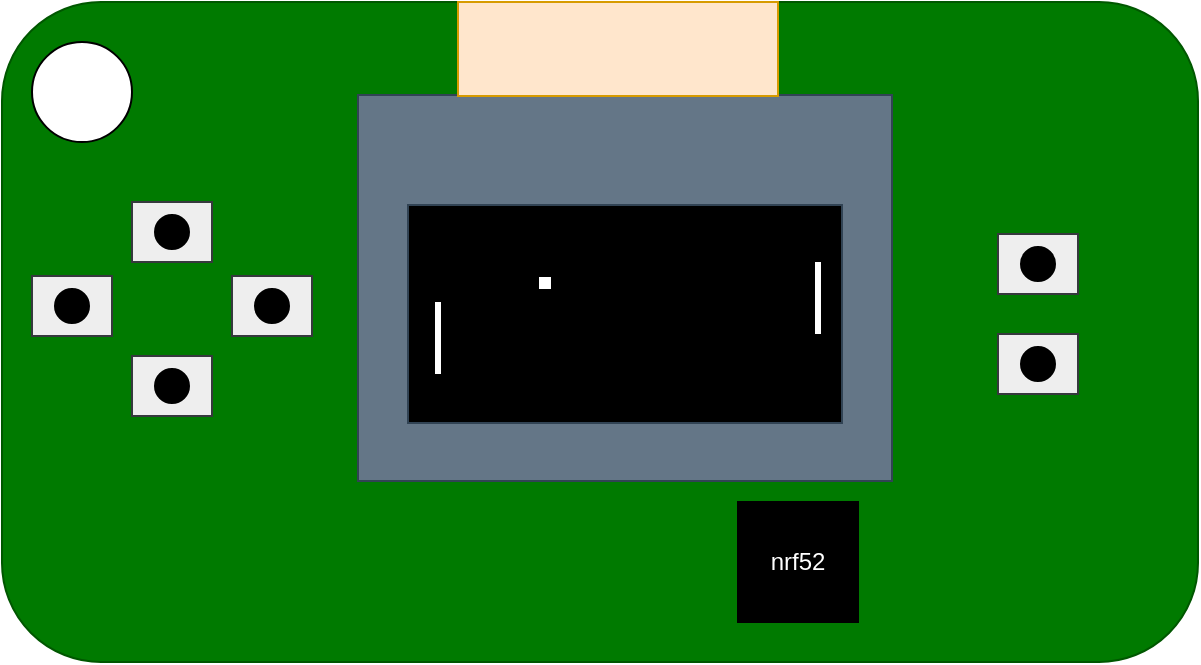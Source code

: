 <mxfile version="20.7.4" type="device"><diagram id="BsRCj93kudC3uUnsjZiU" name="Page-1"><mxGraphModel dx="989" dy="546" grid="1" gridSize="10" guides="1" tooltips="1" connect="1" arrows="1" fold="1" page="1" pageScale="1" pageWidth="1169" pageHeight="827" math="0" shadow="0"><root><mxCell id="0"/><mxCell id="1" parent="0"/><mxCell id="20O2V24l1vJA8Wf-KVOs-1" value="" style="rounded=1;whiteSpace=wrap;html=1;fillColor=#007A00;strokeColor=#005700;fontColor=#ffffff;" vertex="1" parent="1"><mxGeometry x="392" y="280" width="598" height="330" as="geometry"/></mxCell><mxCell id="20O2V24l1vJA8Wf-KVOs-2" value="" style="ellipse;whiteSpace=wrap;html=1;aspect=fixed;" vertex="1" parent="1"><mxGeometry x="407" y="300" width="50" height="50" as="geometry"/></mxCell><mxCell id="20O2V24l1vJA8Wf-KVOs-27" value="" style="rounded=0;whiteSpace=wrap;html=1;fillColor=#647687;fontColor=#ffffff;strokeColor=#314354;" vertex="1" parent="1"><mxGeometry x="570" y="326.5" width="267" height="193" as="geometry"/></mxCell><mxCell id="20O2V24l1vJA8Wf-KVOs-28" value="&lt;div&gt;nrf52&lt;/div&gt;" style="rounded=0;whiteSpace=wrap;html=1;fillColor=#000000;fontColor=#FFFFFF;" vertex="1" parent="1"><mxGeometry x="760" y="530" width="60" height="60" as="geometry"/></mxCell><mxCell id="20O2V24l1vJA8Wf-KVOs-22" value="" style="rounded=0;whiteSpace=wrap;html=1;fillColor=#eeeeee;strokeColor=#36393d;container=0;" vertex="1" parent="1"><mxGeometry x="890" y="396" width="40" height="30" as="geometry"/></mxCell><mxCell id="20O2V24l1vJA8Wf-KVOs-23" value="" style="ellipse;whiteSpace=wrap;html=1;aspect=fixed;container=0;fillColor=#000000;strokeColor=#000000;" vertex="1" parent="1"><mxGeometry x="901.5" y="402.5" width="17" height="17" as="geometry"/></mxCell><mxCell id="20O2V24l1vJA8Wf-KVOs-25" value="" style="rounded=0;whiteSpace=wrap;html=1;fillColor=#eeeeee;strokeColor=#36393d;container=0;" vertex="1" parent="1"><mxGeometry x="890" y="446" width="40" height="30" as="geometry"/></mxCell><mxCell id="20O2V24l1vJA8Wf-KVOs-26" value="" style="ellipse;whiteSpace=wrap;html=1;aspect=fixed;container=0;fillColor=#000000;" vertex="1" parent="1"><mxGeometry x="901.5" y="452.5" width="17" height="17" as="geometry"/></mxCell><mxCell id="20O2V24l1vJA8Wf-KVOs-6" value="" style="rounded=0;whiteSpace=wrap;html=1;fillColor=#eeeeee;strokeColor=#36393d;container=0;" vertex="1" parent="1"><mxGeometry x="457" y="380" width="40" height="30" as="geometry"/></mxCell><mxCell id="20O2V24l1vJA8Wf-KVOs-8" value="" style="ellipse;whiteSpace=wrap;html=1;aspect=fixed;container=0;fillColor=#000000;" vertex="1" parent="1"><mxGeometry x="468.5" y="386.5" width="17" height="17" as="geometry"/></mxCell><mxCell id="20O2V24l1vJA8Wf-KVOs-11" value="" style="rounded=0;whiteSpace=wrap;html=1;fillColor=#eeeeee;strokeColor=#36393d;container=0;" vertex="1" parent="1"><mxGeometry x="507" y="417" width="40" height="30" as="geometry"/></mxCell><mxCell id="20O2V24l1vJA8Wf-KVOs-12" value="" style="ellipse;whiteSpace=wrap;html=1;aspect=fixed;container=0;fillColor=#000000;" vertex="1" parent="1"><mxGeometry x="518.5" y="423.5" width="17" height="17" as="geometry"/></mxCell><mxCell id="20O2V24l1vJA8Wf-KVOs-15" value="" style="rounded=0;whiteSpace=wrap;html=1;fillColor=#eeeeee;strokeColor=#36393d;container=0;" vertex="1" parent="1"><mxGeometry x="457" y="457" width="40" height="30" as="geometry"/></mxCell><mxCell id="20O2V24l1vJA8Wf-KVOs-16" value="" style="ellipse;whiteSpace=wrap;html=1;aspect=fixed;container=0;fillColor=#000000;" vertex="1" parent="1"><mxGeometry x="468.5" y="463.5" width="17" height="17" as="geometry"/></mxCell><mxCell id="20O2V24l1vJA8Wf-KVOs-18" value="" style="rounded=0;whiteSpace=wrap;html=1;fillColor=#eeeeee;strokeColor=#36393d;container=0;" vertex="1" parent="1"><mxGeometry x="407" y="417" width="40" height="30" as="geometry"/></mxCell><mxCell id="20O2V24l1vJA8Wf-KVOs-19" value="" style="ellipse;whiteSpace=wrap;html=1;aspect=fixed;container=0;fillColor=#000000;" vertex="1" parent="1"><mxGeometry x="418.5" y="423.5" width="17" height="17" as="geometry"/></mxCell><mxCell id="20O2V24l1vJA8Wf-KVOs-29" value="" style="rounded=0;whiteSpace=wrap;html=1;fillColor=#000000;fontColor=#ffffff;strokeColor=#314354;" vertex="1" parent="1"><mxGeometry x="595" y="381.5" width="217" height="109" as="geometry"/></mxCell><mxCell id="20O2V24l1vJA8Wf-KVOs-30" value="" style="rounded=0;whiteSpace=wrap;html=1;strokeColor=#d79b00;fillColor=#ffe6cc;" vertex="1" parent="1"><mxGeometry x="620" y="280" width="160" height="47" as="geometry"/></mxCell><mxCell id="20O2V24l1vJA8Wf-KVOs-32" value="" style="endArrow=none;html=1;rounded=0;fontColor=#FFFFFF;strokeColor=#FFFFFF;strokeWidth=3;" edge="1" parent="1"><mxGeometry width="50" height="50" relative="1" as="geometry"><mxPoint x="610" y="466" as="sourcePoint"/><mxPoint x="610" y="430" as="targetPoint"/></mxGeometry></mxCell><mxCell id="20O2V24l1vJA8Wf-KVOs-33" value="" style="endArrow=none;html=1;rounded=0;fontColor=#FFFFFF;strokeColor=#FFFFFF;strokeWidth=3;" edge="1" parent="1"><mxGeometry width="50" height="50" relative="1" as="geometry"><mxPoint x="800" y="446" as="sourcePoint"/><mxPoint x="800" y="410" as="targetPoint"/></mxGeometry></mxCell><mxCell id="20O2V24l1vJA8Wf-KVOs-34" value="" style="rounded=0;whiteSpace=wrap;html=1;" vertex="1" parent="1"><mxGeometry x="660" y="417" width="7" height="7" as="geometry"/></mxCell></root></mxGraphModel></diagram></mxfile>